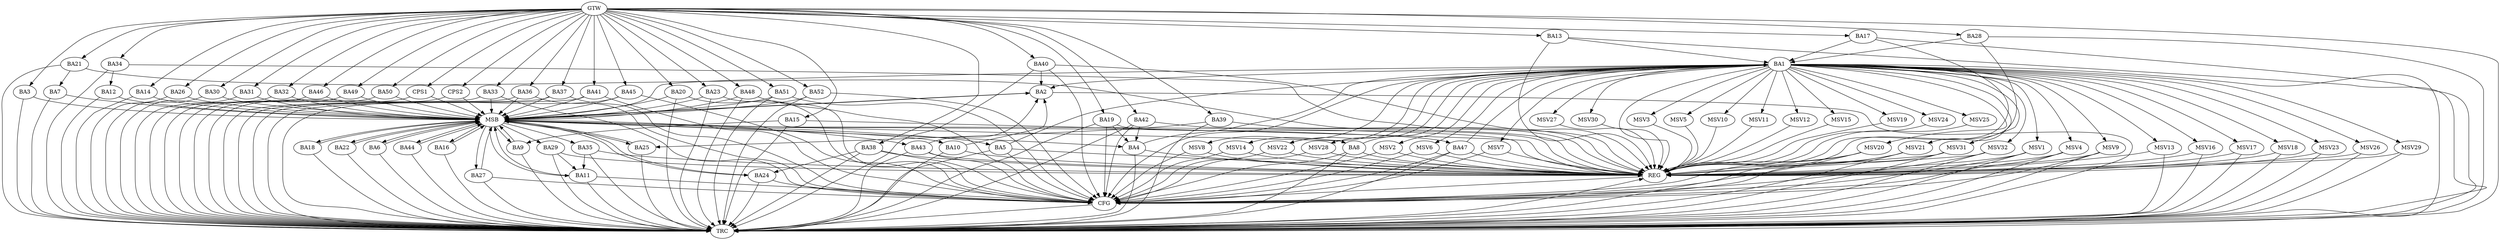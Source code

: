 strict digraph G {
  BA1 [ label="BA1" ];
  BA2 [ label="BA2" ];
  BA3 [ label="BA3" ];
  BA4 [ label="BA4" ];
  BA5 [ label="BA5" ];
  BA6 [ label="BA6" ];
  BA7 [ label="BA7" ];
  BA8 [ label="BA8" ];
  BA9 [ label="BA9" ];
  BA10 [ label="BA10" ];
  BA11 [ label="BA11" ];
  BA12 [ label="BA12" ];
  BA13 [ label="BA13" ];
  BA14 [ label="BA14" ];
  BA15 [ label="BA15" ];
  BA16 [ label="BA16" ];
  BA17 [ label="BA17" ];
  BA18 [ label="BA18" ];
  BA19 [ label="BA19" ];
  BA20 [ label="BA20" ];
  BA21 [ label="BA21" ];
  BA22 [ label="BA22" ];
  BA23 [ label="BA23" ];
  BA24 [ label="BA24" ];
  BA25 [ label="BA25" ];
  BA26 [ label="BA26" ];
  BA27 [ label="BA27" ];
  BA28 [ label="BA28" ];
  BA29 [ label="BA29" ];
  BA30 [ label="BA30" ];
  BA31 [ label="BA31" ];
  BA32 [ label="BA32" ];
  BA33 [ label="BA33" ];
  BA34 [ label="BA34" ];
  BA35 [ label="BA35" ];
  BA36 [ label="BA36" ];
  BA37 [ label="BA37" ];
  BA38 [ label="BA38" ];
  BA39 [ label="BA39" ];
  BA40 [ label="BA40" ];
  BA41 [ label="BA41" ];
  BA42 [ label="BA42" ];
  BA43 [ label="BA43" ];
  BA44 [ label="BA44" ];
  BA45 [ label="BA45" ];
  BA46 [ label="BA46" ];
  BA47 [ label="BA47" ];
  BA48 [ label="BA48" ];
  BA49 [ label="BA49" ];
  BA50 [ label="BA50" ];
  BA51 [ label="BA51" ];
  BA52 [ label="BA52" ];
  CPS1 [ label="CPS1" ];
  CPS2 [ label="CPS2" ];
  GTW [ label="GTW" ];
  REG [ label="REG" ];
  MSB [ label="MSB" ];
  CFG [ label="CFG" ];
  TRC [ label="TRC" ];
  MSV1 [ label="MSV1" ];
  MSV2 [ label="MSV2" ];
  MSV3 [ label="MSV3" ];
  MSV4 [ label="MSV4" ];
  MSV5 [ label="MSV5" ];
  MSV6 [ label="MSV6" ];
  MSV7 [ label="MSV7" ];
  MSV8 [ label="MSV8" ];
  MSV9 [ label="MSV9" ];
  MSV10 [ label="MSV10" ];
  MSV11 [ label="MSV11" ];
  MSV12 [ label="MSV12" ];
  MSV13 [ label="MSV13" ];
  MSV14 [ label="MSV14" ];
  MSV15 [ label="MSV15" ];
  MSV16 [ label="MSV16" ];
  MSV17 [ label="MSV17" ];
  MSV18 [ label="MSV18" ];
  MSV19 [ label="MSV19" ];
  MSV20 [ label="MSV20" ];
  MSV21 [ label="MSV21" ];
  MSV22 [ label="MSV22" ];
  MSV23 [ label="MSV23" ];
  MSV24 [ label="MSV24" ];
  MSV25 [ label="MSV25" ];
  MSV26 [ label="MSV26" ];
  MSV27 [ label="MSV27" ];
  MSV28 [ label="MSV28" ];
  MSV29 [ label="MSV29" ];
  MSV30 [ label="MSV30" ];
  MSV31 [ label="MSV31" ];
  MSV32 [ label="MSV32" ];
  BA1 -> BA2;
  BA4 -> BA1;
  BA5 -> BA1;
  BA8 -> BA1;
  BA10 -> BA2;
  BA13 -> BA1;
  BA15 -> BA9;
  BA17 -> BA1;
  BA19 -> BA4;
  BA21 -> BA7;
  BA28 -> BA1;
  BA29 -> BA11;
  BA34 -> BA12;
  BA35 -> BA11;
  BA38 -> BA24;
  BA39 -> BA25;
  BA40 -> BA2;
  BA42 -> BA4;
  BA43 -> BA2;
  BA47 -> BA1;
  GTW -> BA3;
  GTW -> BA13;
  GTW -> BA14;
  GTW -> BA15;
  GTW -> BA17;
  GTW -> BA19;
  GTW -> BA20;
  GTW -> BA21;
  GTW -> BA23;
  GTW -> BA26;
  GTW -> BA28;
  GTW -> BA30;
  GTW -> BA31;
  GTW -> BA32;
  GTW -> BA33;
  GTW -> BA34;
  GTW -> BA36;
  GTW -> BA37;
  GTW -> BA38;
  GTW -> BA39;
  GTW -> BA40;
  GTW -> BA41;
  GTW -> BA42;
  GTW -> BA45;
  GTW -> BA46;
  GTW -> BA48;
  GTW -> BA49;
  GTW -> BA50;
  GTW -> BA51;
  GTW -> BA52;
  GTW -> CPS1;
  GTW -> CPS2;
  BA1 -> REG;
  BA4 -> REG;
  BA5 -> REG;
  BA8 -> REG;
  BA10 -> REG;
  BA13 -> REG;
  BA15 -> REG;
  BA17 -> REG;
  BA19 -> REG;
  BA21 -> REG;
  BA28 -> REG;
  BA29 -> REG;
  BA34 -> REG;
  BA35 -> REG;
  BA38 -> REG;
  BA39 -> REG;
  BA40 -> REG;
  BA42 -> REG;
  BA43 -> REG;
  BA47 -> REG;
  BA2 -> MSB;
  MSB -> BA1;
  MSB -> REG;
  BA3 -> MSB;
  MSB -> BA2;
  BA6 -> MSB;
  BA7 -> MSB;
  MSB -> BA6;
  BA9 -> MSB;
  BA11 -> MSB;
  MSB -> BA4;
  BA12 -> MSB;
  BA14 -> MSB;
  BA16 -> MSB;
  BA18 -> MSB;
  MSB -> BA11;
  BA20 -> MSB;
  BA22 -> MSB;
  MSB -> BA8;
  BA23 -> MSB;
  BA24 -> MSB;
  MSB -> BA22;
  BA25 -> MSB;
  BA26 -> MSB;
  MSB -> BA10;
  BA27 -> MSB;
  MSB -> BA18;
  BA30 -> MSB;
  MSB -> BA25;
  BA31 -> MSB;
  MSB -> BA16;
  BA32 -> MSB;
  MSB -> BA9;
  BA33 -> MSB;
  BA36 -> MSB;
  BA37 -> MSB;
  BA41 -> MSB;
  BA44 -> MSB;
  MSB -> BA24;
  BA45 -> MSB;
  BA46 -> MSB;
  BA48 -> MSB;
  MSB -> BA27;
  BA49 -> MSB;
  BA50 -> MSB;
  BA51 -> MSB;
  BA52 -> MSB;
  CPS1 -> MSB;
  CPS2 -> MSB;
  MSB -> BA43;
  MSB -> BA5;
  MSB -> BA44;
  MSB -> BA29;
  MSB -> BA35;
  MSB -> BA47;
  BA19 -> CFG;
  BA33 -> CFG;
  BA48 -> CFG;
  BA27 -> CFG;
  BA47 -> CFG;
  BA8 -> CFG;
  BA5 -> CFG;
  BA42 -> CFG;
  BA45 -> CFG;
  BA20 -> CFG;
  BA23 -> CFG;
  BA37 -> CFG;
  BA11 -> CFG;
  BA24 -> CFG;
  BA36 -> CFG;
  BA40 -> CFG;
  BA38 -> CFG;
  BA41 -> CFG;
  BA1 -> CFG;
  BA43 -> CFG;
  BA52 -> CFG;
  BA51 -> CFG;
  REG -> CFG;
  BA1 -> TRC;
  BA2 -> TRC;
  BA3 -> TRC;
  BA4 -> TRC;
  BA5 -> TRC;
  BA6 -> TRC;
  BA7 -> TRC;
  BA8 -> TRC;
  BA9 -> TRC;
  BA10 -> TRC;
  BA11 -> TRC;
  BA12 -> TRC;
  BA13 -> TRC;
  BA14 -> TRC;
  BA15 -> TRC;
  BA16 -> TRC;
  BA17 -> TRC;
  BA18 -> TRC;
  BA19 -> TRC;
  BA20 -> TRC;
  BA21 -> TRC;
  BA22 -> TRC;
  BA23 -> TRC;
  BA24 -> TRC;
  BA25 -> TRC;
  BA26 -> TRC;
  BA27 -> TRC;
  BA28 -> TRC;
  BA29 -> TRC;
  BA30 -> TRC;
  BA31 -> TRC;
  BA32 -> TRC;
  BA33 -> TRC;
  BA34 -> TRC;
  BA35 -> TRC;
  BA36 -> TRC;
  BA37 -> TRC;
  BA38 -> TRC;
  BA39 -> TRC;
  BA40 -> TRC;
  BA41 -> TRC;
  BA42 -> TRC;
  BA43 -> TRC;
  BA44 -> TRC;
  BA45 -> TRC;
  BA46 -> TRC;
  BA47 -> TRC;
  BA48 -> TRC;
  BA49 -> TRC;
  BA50 -> TRC;
  BA51 -> TRC;
  BA52 -> TRC;
  CPS1 -> TRC;
  CPS2 -> TRC;
  GTW -> TRC;
  CFG -> TRC;
  TRC -> REG;
  BA1 -> MSV1;
  BA1 -> MSV2;
  BA1 -> MSV3;
  MSV1 -> REG;
  MSV1 -> TRC;
  MSV1 -> CFG;
  MSV2 -> REG;
  MSV2 -> CFG;
  MSV3 -> REG;
  BA1 -> MSV4;
  BA1 -> MSV5;
  BA1 -> MSV6;
  BA1 -> MSV7;
  BA1 -> MSV8;
  BA1 -> MSV9;
  BA1 -> MSV10;
  MSV4 -> REG;
  MSV4 -> TRC;
  MSV4 -> CFG;
  MSV5 -> REG;
  MSV6 -> REG;
  MSV6 -> CFG;
  MSV7 -> REG;
  MSV7 -> CFG;
  MSV8 -> REG;
  MSV8 -> CFG;
  MSV9 -> REG;
  MSV9 -> TRC;
  MSV9 -> CFG;
  MSV10 -> REG;
  BA1 -> MSV11;
  MSV11 -> REG;
  BA1 -> MSV12;
  BA1 -> MSV13;
  BA1 -> MSV14;
  BA1 -> MSV15;
  MSV12 -> REG;
  MSV13 -> REG;
  MSV13 -> TRC;
  MSV14 -> REG;
  MSV14 -> CFG;
  MSV15 -> REG;
  BA1 -> MSV16;
  BA1 -> MSV17;
  BA1 -> MSV18;
  MSV16 -> REG;
  MSV16 -> TRC;
  MSV17 -> REG;
  MSV17 -> TRC;
  MSV18 -> REG;
  MSV18 -> TRC;
  BA1 -> MSV19;
  BA1 -> MSV20;
  BA1 -> MSV21;
  BA1 -> MSV22;
  MSV19 -> REG;
  MSV20 -> REG;
  MSV20 -> TRC;
  MSV20 -> CFG;
  MSV21 -> REG;
  MSV21 -> TRC;
  MSV21 -> CFG;
  MSV22 -> REG;
  MSV22 -> CFG;
  BA1 -> MSV23;
  BA1 -> MSV24;
  MSV23 -> REG;
  MSV23 -> TRC;
  MSV24 -> REG;
  BA1 -> MSV25;
  BA1 -> MSV26;
  MSV25 -> REG;
  MSV26 -> REG;
  MSV26 -> TRC;
  BA1 -> MSV27;
  BA1 -> MSV28;
  BA1 -> MSV29;
  BA1 -> MSV30;
  BA1 -> MSV31;
  MSV27 -> REG;
  MSV28 -> REG;
  MSV28 -> CFG;
  MSV29 -> REG;
  MSV29 -> TRC;
  MSV30 -> REG;
  MSV31 -> REG;
  MSV31 -> TRC;
  MSV31 -> CFG;
  BA1 -> MSV32;
  MSV32 -> REG;
  MSV32 -> TRC;
  MSV32 -> CFG;
}
